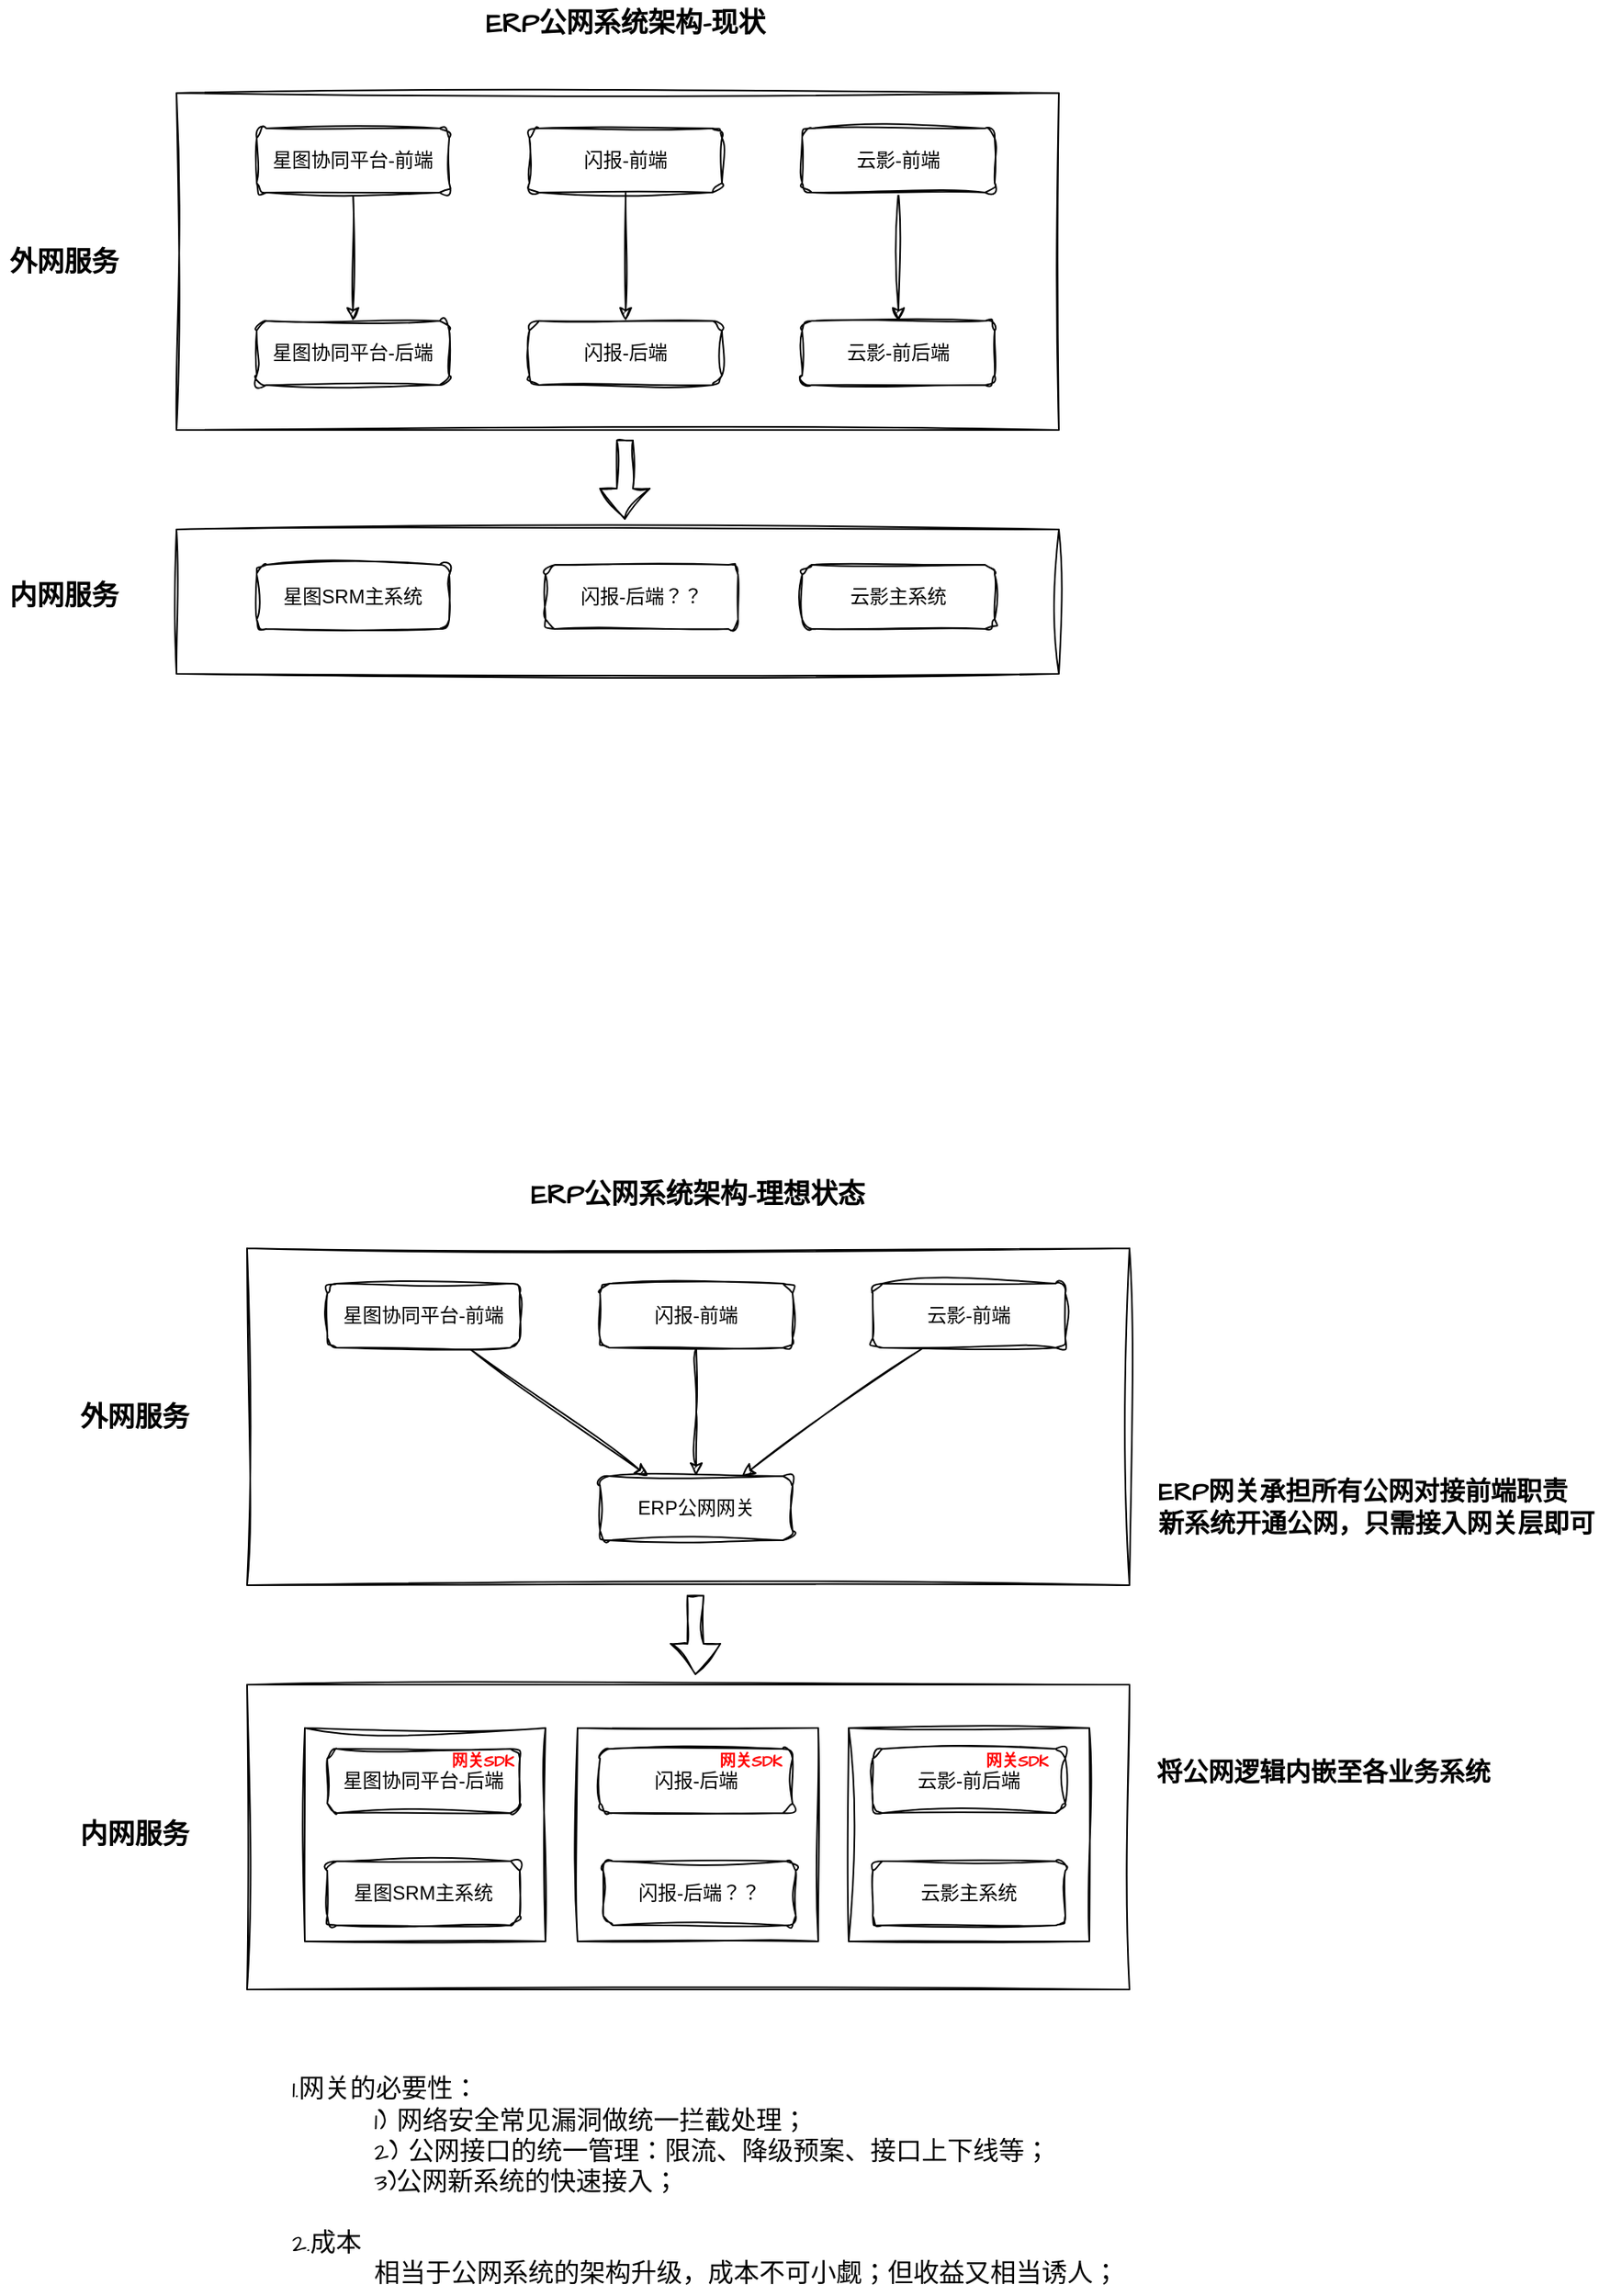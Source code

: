 <mxfile version="25.0.3">
  <diagram id="C5RBs43oDa-KdzZeNtuy" name="Page-1">
    <mxGraphModel dx="1434" dy="795" grid="1" gridSize="10" guides="1" tooltips="1" connect="1" arrows="1" fold="1" page="1" pageScale="1" pageWidth="827" pageHeight="1169" math="0" shadow="0">
      <root>
        <mxCell id="WIyWlLk6GJQsqaUBKTNV-0" />
        <mxCell id="WIyWlLk6GJQsqaUBKTNV-1" parent="WIyWlLk6GJQsqaUBKTNV-0" />
        <mxCell id="8vCqDVryyGe6K3zFYiti-25" value="" style="rounded=0;whiteSpace=wrap;html=1;sketch=1;hachureGap=4;jiggle=2;curveFitting=1;fontFamily=Architects Daughter;fontSource=https%3A%2F%2Ffonts.googleapis.com%2Fcss%3Ffamily%3DArchitects%2BDaughter;fillColor=none;" vertex="1" parent="WIyWlLk6GJQsqaUBKTNV-1">
          <mxGeometry x="194" y="1150" width="550" height="190" as="geometry" />
        </mxCell>
        <mxCell id="8vCqDVryyGe6K3zFYiti-47" value="" style="rounded=0;whiteSpace=wrap;html=1;sketch=1;hachureGap=4;jiggle=2;curveFitting=1;fontFamily=Architects Daughter;fontSource=https%3A%2F%2Ffonts.googleapis.com%2Fcss%3Ffamily%3DArchitects%2BDaughter;fillColor=none;" vertex="1" parent="WIyWlLk6GJQsqaUBKTNV-1">
          <mxGeometry x="569" y="1177" width="150" height="133" as="geometry" />
        </mxCell>
        <mxCell id="8vCqDVryyGe6K3zFYiti-45" value="" style="rounded=0;whiteSpace=wrap;html=1;sketch=1;hachureGap=4;jiggle=2;curveFitting=1;fontFamily=Architects Daughter;fontSource=https%3A%2F%2Ffonts.googleapis.com%2Fcss%3Ffamily%3DArchitects%2BDaughter;fillColor=none;" vertex="1" parent="WIyWlLk6GJQsqaUBKTNV-1">
          <mxGeometry x="230" y="1177" width="150" height="133" as="geometry" />
        </mxCell>
        <mxCell id="8vCqDVryyGe6K3zFYiti-46" value="" style="rounded=0;whiteSpace=wrap;html=1;sketch=1;hachureGap=4;jiggle=2;curveFitting=1;fontFamily=Architects Daughter;fontSource=https%3A%2F%2Ffonts.googleapis.com%2Fcss%3Ffamily%3DArchitects%2BDaughter;fillColor=none;" vertex="1" parent="WIyWlLk6GJQsqaUBKTNV-1">
          <mxGeometry x="400" y="1177" width="150" height="133" as="geometry" />
        </mxCell>
        <mxCell id="8vCqDVryyGe6K3zFYiti-9" value="" style="rounded=0;whiteSpace=wrap;html=1;sketch=1;hachureGap=4;jiggle=2;curveFitting=1;fontFamily=Architects Daughter;fontSource=https%3A%2F%2Ffonts.googleapis.com%2Fcss%3Ffamily%3DArchitects%2BDaughter;fillColor=none;" vertex="1" parent="WIyWlLk6GJQsqaUBKTNV-1">
          <mxGeometry x="150" y="158" width="550" height="210" as="geometry" />
        </mxCell>
        <mxCell id="8vCqDVryyGe6K3zFYiti-20" value="" style="rounded=0;whiteSpace=wrap;html=1;sketch=1;hachureGap=4;jiggle=2;curveFitting=1;fontFamily=Architects Daughter;fontSource=https%3A%2F%2Ffonts.googleapis.com%2Fcss%3Ffamily%3DArchitects%2BDaughter;fillColor=none;" vertex="1" parent="WIyWlLk6GJQsqaUBKTNV-1">
          <mxGeometry x="150" y="430" width="550" height="90" as="geometry" />
        </mxCell>
        <mxCell id="8vCqDVryyGe6K3zFYiti-5" value="" style="edgeStyle=orthogonalEdgeStyle;rounded=0;hachureGap=4;orthogonalLoop=1;jettySize=auto;html=1;fontFamily=Architects Daughter;fontSource=https%3A%2F%2Ffonts.googleapis.com%2Fcss%3Ffamily%3DArchitects%2BDaughter;sketch=1;curveFitting=1;jiggle=2;" edge="1" parent="WIyWlLk6GJQsqaUBKTNV-1" source="WIyWlLk6GJQsqaUBKTNV-3" target="8vCqDVryyGe6K3zFYiti-2">
          <mxGeometry relative="1" as="geometry" />
        </mxCell>
        <mxCell id="WIyWlLk6GJQsqaUBKTNV-3" value="星图协同平台-前端" style="rounded=1;whiteSpace=wrap;html=1;fontSize=12;glass=0;strokeWidth=1;shadow=0;sketch=1;curveFitting=1;jiggle=2;" parent="WIyWlLk6GJQsqaUBKTNV-1" vertex="1">
          <mxGeometry x="200" y="180" width="120" height="40" as="geometry" />
        </mxCell>
        <mxCell id="8vCqDVryyGe6K3zFYiti-6" value="" style="edgeStyle=orthogonalEdgeStyle;rounded=0;hachureGap=4;orthogonalLoop=1;jettySize=auto;html=1;fontFamily=Architects Daughter;fontSource=https%3A%2F%2Ffonts.googleapis.com%2Fcss%3Ffamily%3DArchitects%2BDaughter;sketch=1;curveFitting=1;jiggle=2;" edge="1" parent="WIyWlLk6GJQsqaUBKTNV-1" source="8vCqDVryyGe6K3zFYiti-0" target="8vCqDVryyGe6K3zFYiti-3">
          <mxGeometry relative="1" as="geometry" />
        </mxCell>
        <mxCell id="8vCqDVryyGe6K3zFYiti-0" value="闪报-前端" style="rounded=1;whiteSpace=wrap;html=1;fontSize=12;glass=0;strokeWidth=1;shadow=0;sketch=1;curveFitting=1;jiggle=2;" vertex="1" parent="WIyWlLk6GJQsqaUBKTNV-1">
          <mxGeometry x="370" y="180" width="120" height="40" as="geometry" />
        </mxCell>
        <mxCell id="8vCqDVryyGe6K3zFYiti-7" value="" style="edgeStyle=orthogonalEdgeStyle;rounded=0;hachureGap=4;orthogonalLoop=1;jettySize=auto;html=1;fontFamily=Architects Daughter;fontSource=https%3A%2F%2Ffonts.googleapis.com%2Fcss%3Ffamily%3DArchitects%2BDaughter;sketch=1;curveFitting=1;jiggle=2;" edge="1" parent="WIyWlLk6GJQsqaUBKTNV-1" source="8vCqDVryyGe6K3zFYiti-1" target="8vCqDVryyGe6K3zFYiti-4">
          <mxGeometry relative="1" as="geometry" />
        </mxCell>
        <mxCell id="8vCqDVryyGe6K3zFYiti-1" value="云影-前端" style="rounded=1;whiteSpace=wrap;html=1;fontSize=12;glass=0;strokeWidth=1;shadow=0;sketch=1;curveFitting=1;jiggle=2;" vertex="1" parent="WIyWlLk6GJQsqaUBKTNV-1">
          <mxGeometry x="540" y="180" width="120" height="40" as="geometry" />
        </mxCell>
        <mxCell id="8vCqDVryyGe6K3zFYiti-2" value="星图协同平台-后端" style="rounded=1;whiteSpace=wrap;html=1;fontSize=12;glass=0;strokeWidth=1;shadow=0;sketch=1;curveFitting=1;jiggle=2;" vertex="1" parent="WIyWlLk6GJQsqaUBKTNV-1">
          <mxGeometry x="200" y="300" width="120" height="40" as="geometry" />
        </mxCell>
        <mxCell id="8vCqDVryyGe6K3zFYiti-3" value="闪报-后端" style="rounded=1;whiteSpace=wrap;html=1;fontSize=12;glass=0;strokeWidth=1;shadow=0;sketch=1;curveFitting=1;jiggle=2;" vertex="1" parent="WIyWlLk6GJQsqaUBKTNV-1">
          <mxGeometry x="370" y="300" width="120" height="40" as="geometry" />
        </mxCell>
        <mxCell id="8vCqDVryyGe6K3zFYiti-4" value="云影-前后端" style="rounded=1;whiteSpace=wrap;html=1;fontSize=12;glass=0;strokeWidth=1;shadow=0;sketch=1;curveFitting=1;jiggle=2;" vertex="1" parent="WIyWlLk6GJQsqaUBKTNV-1">
          <mxGeometry x="540" y="300" width="120" height="40" as="geometry" />
        </mxCell>
        <mxCell id="8vCqDVryyGe6K3zFYiti-8" value="&lt;b&gt;&lt;font style=&quot;font-size: 17px;&quot;&gt;外网服务&lt;/font&gt;&lt;/b&gt;" style="text;html=1;align=center;verticalAlign=middle;whiteSpace=wrap;rounded=0;fontFamily=Architects Daughter;fontSource=https%3A%2F%2Ffonts.googleapis.com%2Fcss%3Ffamily%3DArchitects%2BDaughter;" vertex="1" parent="WIyWlLk6GJQsqaUBKTNV-1">
          <mxGeometry x="40" y="249" width="80" height="30" as="geometry" />
        </mxCell>
        <mxCell id="8vCqDVryyGe6K3zFYiti-11" value="星图SRM主系统" style="rounded=1;whiteSpace=wrap;html=1;fontSize=12;glass=0;strokeWidth=1;shadow=0;sketch=1;curveFitting=1;jiggle=2;" vertex="1" parent="WIyWlLk6GJQsqaUBKTNV-1">
          <mxGeometry x="200" y="452" width="120" height="40" as="geometry" />
        </mxCell>
        <mxCell id="8vCqDVryyGe6K3zFYiti-15" value="云影主系统" style="rounded=1;whiteSpace=wrap;html=1;fontSize=12;glass=0;strokeWidth=1;shadow=0;sketch=1;curveFitting=1;jiggle=2;" vertex="1" parent="WIyWlLk6GJQsqaUBKTNV-1">
          <mxGeometry x="540" y="452" width="120" height="40" as="geometry" />
        </mxCell>
        <mxCell id="8vCqDVryyGe6K3zFYiti-19" value="&lt;b&gt;&lt;font style=&quot;font-size: 17px;&quot;&gt;内网服务&lt;/font&gt;&lt;/b&gt;" style="text;html=1;align=center;verticalAlign=middle;whiteSpace=wrap;rounded=0;fontFamily=Architects Daughter;fontSource=https%3A%2F%2Ffonts.googleapis.com%2Fcss%3Ffamily%3DArchitects%2BDaughter;" vertex="1" parent="WIyWlLk6GJQsqaUBKTNV-1">
          <mxGeometry x="40" y="457" width="80" height="30" as="geometry" />
        </mxCell>
        <mxCell id="8vCqDVryyGe6K3zFYiti-21" value="" style="shape=flexArrow;endArrow=classic;html=1;rounded=0;sketch=1;hachureGap=4;jiggle=2;curveFitting=1;fontFamily=Architects Daughter;fontSource=https%3A%2F%2Ffonts.googleapis.com%2Fcss%3Ffamily%3DArchitects%2BDaughter;" edge="1" parent="WIyWlLk6GJQsqaUBKTNV-1">
          <mxGeometry width="50" height="50" relative="1" as="geometry">
            <mxPoint x="429.5" y="374" as="sourcePoint" />
            <mxPoint x="429.5" y="424" as="targetPoint" />
          </mxGeometry>
        </mxCell>
        <mxCell id="8vCqDVryyGe6K3zFYiti-22" value="闪报-后端？？" style="rounded=1;whiteSpace=wrap;html=1;fontSize=12;glass=0;strokeWidth=1;shadow=0;sketch=1;curveFitting=1;jiggle=2;" vertex="1" parent="WIyWlLk6GJQsqaUBKTNV-1">
          <mxGeometry x="380" y="452" width="120" height="40" as="geometry" />
        </mxCell>
        <mxCell id="8vCqDVryyGe6K3zFYiti-23" value="&lt;b&gt;&lt;font style=&quot;font-size: 17px;&quot;&gt;ERP公网系统架构-现状&lt;/font&gt;&lt;/b&gt;" style="text;html=1;align=center;verticalAlign=middle;whiteSpace=wrap;rounded=0;fontFamily=Architects Daughter;fontSource=https%3A%2F%2Ffonts.googleapis.com%2Fcss%3Ffamily%3DArchitects%2BDaughter;" vertex="1" parent="WIyWlLk6GJQsqaUBKTNV-1">
          <mxGeometry x="330" y="100" width="200" height="30" as="geometry" />
        </mxCell>
        <mxCell id="8vCqDVryyGe6K3zFYiti-24" value="" style="rounded=0;whiteSpace=wrap;html=1;sketch=1;hachureGap=4;jiggle=2;curveFitting=1;fontFamily=Architects Daughter;fontSource=https%3A%2F%2Ffonts.googleapis.com%2Fcss%3Ffamily%3DArchitects%2BDaughter;fillColor=none;" vertex="1" parent="WIyWlLk6GJQsqaUBKTNV-1">
          <mxGeometry x="194" y="878" width="550" height="210" as="geometry" />
        </mxCell>
        <mxCell id="8vCqDVryyGe6K3zFYiti-26" value="" style="rounded=0;hachureGap=4;orthogonalLoop=1;jettySize=auto;html=1;fontFamily=Architects Daughter;fontSource=https%3A%2F%2Ffonts.googleapis.com%2Fcss%3Ffamily%3DArchitects%2BDaughter;sketch=1;curveFitting=1;jiggle=2;entryX=0.25;entryY=0;entryDx=0;entryDy=0;" edge="1" parent="WIyWlLk6GJQsqaUBKTNV-1" source="8vCqDVryyGe6K3zFYiti-27" target="8vCqDVryyGe6K3zFYiti-34">
          <mxGeometry relative="1" as="geometry">
            <mxPoint x="304" y="1020" as="targetPoint" />
          </mxGeometry>
        </mxCell>
        <mxCell id="8vCqDVryyGe6K3zFYiti-27" value="星图协同平台-前端" style="rounded=1;whiteSpace=wrap;html=1;fontSize=12;glass=0;strokeWidth=1;shadow=0;sketch=1;curveFitting=1;jiggle=2;" vertex="1" parent="WIyWlLk6GJQsqaUBKTNV-1">
          <mxGeometry x="244" y="900" width="120" height="40" as="geometry" />
        </mxCell>
        <mxCell id="8vCqDVryyGe6K3zFYiti-28" value="" style="edgeStyle=orthogonalEdgeStyle;rounded=0;hachureGap=4;orthogonalLoop=1;jettySize=auto;html=1;fontFamily=Architects Daughter;fontSource=https%3A%2F%2Ffonts.googleapis.com%2Fcss%3Ffamily%3DArchitects%2BDaughter;sketch=1;curveFitting=1;jiggle=2;" edge="1" parent="WIyWlLk6GJQsqaUBKTNV-1" source="8vCqDVryyGe6K3zFYiti-29">
          <mxGeometry relative="1" as="geometry">
            <mxPoint x="474" y="1020" as="targetPoint" />
          </mxGeometry>
        </mxCell>
        <mxCell id="8vCqDVryyGe6K3zFYiti-29" value="闪报-前端" style="rounded=1;whiteSpace=wrap;html=1;fontSize=12;glass=0;strokeWidth=1;shadow=0;sketch=1;curveFitting=1;jiggle=2;" vertex="1" parent="WIyWlLk6GJQsqaUBKTNV-1">
          <mxGeometry x="414" y="900" width="120" height="40" as="geometry" />
        </mxCell>
        <mxCell id="8vCqDVryyGe6K3zFYiti-30" value="" style="rounded=0;hachureGap=4;orthogonalLoop=1;jettySize=auto;html=1;fontFamily=Architects Daughter;fontSource=https%3A%2F%2Ffonts.googleapis.com%2Fcss%3Ffamily%3DArchitects%2BDaughter;sketch=1;curveFitting=1;jiggle=2;" edge="1" parent="WIyWlLk6GJQsqaUBKTNV-1" source="8vCqDVryyGe6K3zFYiti-31" target="8vCqDVryyGe6K3zFYiti-34">
          <mxGeometry relative="1" as="geometry" />
        </mxCell>
        <mxCell id="8vCqDVryyGe6K3zFYiti-31" value="云影-前端" style="rounded=1;whiteSpace=wrap;html=1;fontSize=12;glass=0;strokeWidth=1;shadow=0;sketch=1;curveFitting=1;jiggle=2;" vertex="1" parent="WIyWlLk6GJQsqaUBKTNV-1">
          <mxGeometry x="584" y="900" width="120" height="40" as="geometry" />
        </mxCell>
        <mxCell id="8vCqDVryyGe6K3zFYiti-34" value="ERP公网网关" style="rounded=1;whiteSpace=wrap;html=1;fontSize=12;glass=0;strokeWidth=1;shadow=0;sketch=1;curveFitting=1;jiggle=2;" vertex="1" parent="WIyWlLk6GJQsqaUBKTNV-1">
          <mxGeometry x="414" y="1020" width="120" height="40" as="geometry" />
        </mxCell>
        <mxCell id="8vCqDVryyGe6K3zFYiti-35" value="&lt;b&gt;&lt;font style=&quot;font-size: 17px;&quot;&gt;外网服务&lt;/font&gt;&lt;/b&gt;" style="text;html=1;align=center;verticalAlign=middle;whiteSpace=wrap;rounded=0;fontFamily=Architects Daughter;fontSource=https%3A%2F%2Ffonts.googleapis.com%2Fcss%3Ffamily%3DArchitects%2BDaughter;" vertex="1" parent="WIyWlLk6GJQsqaUBKTNV-1">
          <mxGeometry x="84" y="969" width="80" height="30" as="geometry" />
        </mxCell>
        <mxCell id="8vCqDVryyGe6K3zFYiti-36" value="星图SRM主系统" style="rounded=1;whiteSpace=wrap;html=1;fontSize=12;glass=0;strokeWidth=1;shadow=0;sketch=1;curveFitting=1;jiggle=2;" vertex="1" parent="WIyWlLk6GJQsqaUBKTNV-1">
          <mxGeometry x="244" y="1260" width="120" height="40" as="geometry" />
        </mxCell>
        <mxCell id="8vCqDVryyGe6K3zFYiti-37" value="云影主系统" style="rounded=1;whiteSpace=wrap;html=1;fontSize=12;glass=0;strokeWidth=1;shadow=0;sketch=1;curveFitting=1;jiggle=2;" vertex="1" parent="WIyWlLk6GJQsqaUBKTNV-1">
          <mxGeometry x="584" y="1260" width="120" height="40" as="geometry" />
        </mxCell>
        <mxCell id="8vCqDVryyGe6K3zFYiti-38" value="&lt;b&gt;&lt;font style=&quot;font-size: 17px;&quot;&gt;内网服务&lt;/font&gt;&lt;/b&gt;" style="text;html=1;align=center;verticalAlign=middle;whiteSpace=wrap;rounded=0;fontFamily=Architects Daughter;fontSource=https%3A%2F%2Ffonts.googleapis.com%2Fcss%3Ffamily%3DArchitects%2BDaughter;" vertex="1" parent="WIyWlLk6GJQsqaUBKTNV-1">
          <mxGeometry x="84" y="1228.5" width="80" height="30" as="geometry" />
        </mxCell>
        <mxCell id="8vCqDVryyGe6K3zFYiti-39" value="" style="shape=flexArrow;endArrow=classic;html=1;rounded=0;sketch=1;hachureGap=4;jiggle=2;curveFitting=1;fontFamily=Architects Daughter;fontSource=https%3A%2F%2Ffonts.googleapis.com%2Fcss%3Ffamily%3DArchitects%2BDaughter;" edge="1" parent="WIyWlLk6GJQsqaUBKTNV-1">
          <mxGeometry width="50" height="50" relative="1" as="geometry">
            <mxPoint x="473.5" y="1094" as="sourcePoint" />
            <mxPoint x="473.5" y="1144" as="targetPoint" />
          </mxGeometry>
        </mxCell>
        <mxCell id="8vCqDVryyGe6K3zFYiti-40" value="闪报-后端？？" style="rounded=1;whiteSpace=wrap;html=1;fontSize=12;glass=0;strokeWidth=1;shadow=0;sketch=1;curveFitting=1;jiggle=2;" vertex="1" parent="WIyWlLk6GJQsqaUBKTNV-1">
          <mxGeometry x="416" y="1260" width="120" height="40" as="geometry" />
        </mxCell>
        <mxCell id="8vCqDVryyGe6K3zFYiti-41" value="&lt;b&gt;&lt;font style=&quot;font-size: 17px;&quot;&gt;ERP公网系统架构-理想状态&lt;/font&gt;&lt;/b&gt;" style="text;html=1;align=center;verticalAlign=middle;whiteSpace=wrap;rounded=0;fontFamily=Architects Daughter;fontSource=https%3A%2F%2Ffonts.googleapis.com%2Fcss%3Ffamily%3DArchitects%2BDaughter;" vertex="1" parent="WIyWlLk6GJQsqaUBKTNV-1">
          <mxGeometry x="367" y="830" width="216" height="30" as="geometry" />
        </mxCell>
        <mxCell id="8vCqDVryyGe6K3zFYiti-42" value="星图协同平台-后端" style="rounded=1;whiteSpace=wrap;html=1;fontSize=12;glass=0;strokeWidth=1;shadow=0;sketch=1;curveFitting=1;jiggle=2;" vertex="1" parent="WIyWlLk6GJQsqaUBKTNV-1">
          <mxGeometry x="244" y="1190" width="120" height="40" as="geometry" />
        </mxCell>
        <mxCell id="8vCqDVryyGe6K3zFYiti-43" value="闪报-后端" style="rounded=1;whiteSpace=wrap;html=1;fontSize=12;glass=0;strokeWidth=1;shadow=0;sketch=1;curveFitting=1;jiggle=2;" vertex="1" parent="WIyWlLk6GJQsqaUBKTNV-1">
          <mxGeometry x="414" y="1190" width="120" height="40" as="geometry" />
        </mxCell>
        <mxCell id="8vCqDVryyGe6K3zFYiti-44" value="云影-前后端" style="rounded=1;whiteSpace=wrap;html=1;fontSize=12;glass=0;strokeWidth=1;shadow=0;sketch=1;curveFitting=1;jiggle=2;" vertex="1" parent="WIyWlLk6GJQsqaUBKTNV-1">
          <mxGeometry x="584" y="1190" width="120" height="40" as="geometry" />
        </mxCell>
        <mxCell id="8vCqDVryyGe6K3zFYiti-48" value="将公网逻辑内嵌至各业务系统" style="text;html=1;align=center;verticalAlign=middle;whiteSpace=wrap;rounded=0;fontFamily=Architects Daughter;fontSource=https%3A%2F%2Ffonts.googleapis.com%2Fcss%3Ffamily%3DArchitects%2BDaughter;fontSize=16;fontStyle=1" vertex="1" parent="WIyWlLk6GJQsqaUBKTNV-1">
          <mxGeometry x="760" y="1190" width="210" height="30" as="geometry" />
        </mxCell>
        <mxCell id="8vCqDVryyGe6K3zFYiti-49" value="ERP网关承担所有公网对接前端职责&lt;div&gt;新系统开通公网，只需接入网关层即可&lt;/div&gt;" style="text;html=1;align=left;verticalAlign=middle;whiteSpace=wrap;rounded=0;fontFamily=Architects Daughter;fontSource=https%3A%2F%2Ffonts.googleapis.com%2Fcss%3Ffamily%3DArchitects%2BDaughter;fontSize=16;fontStyle=1" vertex="1" parent="WIyWlLk6GJQsqaUBKTNV-1">
          <mxGeometry x="760" y="1025" width="290" height="30" as="geometry" />
        </mxCell>
        <mxCell id="8vCqDVryyGe6K3zFYiti-50" value="&lt;font style=&quot;font-size: 10px;&quot;&gt;网关SDK&lt;/font&gt;" style="text;html=1;align=center;verticalAlign=middle;whiteSpace=wrap;rounded=0;fontFamily=Architects Daughter;fontSource=https%3A%2F%2Ffonts.googleapis.com%2Fcss%3Ffamily%3DArchitects%2BDaughter;fontColor=#ff0000;fontStyle=1" vertex="1" parent="WIyWlLk6GJQsqaUBKTNV-1">
          <mxGeometry x="311" y="1183" width="60" height="30" as="geometry" />
        </mxCell>
        <mxCell id="8vCqDVryyGe6K3zFYiti-51" value="&lt;font style=&quot;font-size: 10px;&quot;&gt;网关SDK&lt;/font&gt;" style="text;html=1;align=center;verticalAlign=middle;whiteSpace=wrap;rounded=0;fontFamily=Architects Daughter;fontSource=https%3A%2F%2Ffonts.googleapis.com%2Fcss%3Ffamily%3DArchitects%2BDaughter;fontColor=#ff0000;fontStyle=1" vertex="1" parent="WIyWlLk6GJQsqaUBKTNV-1">
          <mxGeometry x="478" y="1183" width="60" height="30" as="geometry" />
        </mxCell>
        <mxCell id="8vCqDVryyGe6K3zFYiti-52" value="&lt;font style=&quot;font-size: 10px;&quot;&gt;网关SDK&lt;/font&gt;" style="text;html=1;align=center;verticalAlign=middle;whiteSpace=wrap;rounded=0;fontFamily=Architects Daughter;fontSource=https%3A%2F%2Ffonts.googleapis.com%2Fcss%3Ffamily%3DArchitects%2BDaughter;fontColor=#ff0000;fontStyle=1" vertex="1" parent="WIyWlLk6GJQsqaUBKTNV-1">
          <mxGeometry x="644" y="1183" width="60" height="30" as="geometry" />
        </mxCell>
        <mxCell id="8vCqDVryyGe6K3zFYiti-53" value="&lt;font style=&quot;font-size: 16px;&quot;&gt;1.网关的必要性：&lt;/font&gt;&lt;div&gt;&lt;font style=&quot;font-size: 16px;&quot;&gt;&lt;span style=&quot;white-space: pre;&quot;&gt;&#x9;&lt;/span&gt;1) 网络安全常见漏洞做统一拦截处理；&lt;br&gt;&lt;/font&gt;&lt;/div&gt;&lt;div&gt;&lt;font style=&quot;font-size: 16px;&quot;&gt;&lt;span style=&quot;white-space: pre;&quot;&gt;&#x9;&lt;/span&gt;2) 公网接口的统一管理：限流、降级预案、接口上下线等；&lt;br&gt;&lt;/font&gt;&lt;/div&gt;&lt;div&gt;&lt;font style=&quot;font-size: 16px;&quot;&gt;&lt;span style=&quot;white-space: pre;&quot;&gt;&#x9;&lt;/span&gt;3)公网新系统的快速接入；&lt;/font&gt;&lt;/div&gt;&lt;div&gt;&lt;font style=&quot;font-size: 16px;&quot;&gt;&lt;br&gt;&lt;/font&gt;&lt;/div&gt;&lt;div&gt;&lt;font style=&quot;font-size: 16px;&quot;&gt;2.成本&lt;/font&gt;&lt;/div&gt;&lt;div&gt;&lt;font style=&quot;font-size: 16px;&quot;&gt;&lt;span style=&quot;white-space: pre;&quot;&gt;&#x9;&lt;/span&gt;相当于公网系统的架构升级，成本不可小觑；但收益又相当诱人；&lt;br&gt;&lt;/font&gt;&lt;/div&gt;" style="text;html=1;align=left;verticalAlign=middle;whiteSpace=wrap;rounded=0;fontFamily=Architects Daughter;fontSource=https%3A%2F%2Ffonts.googleapis.com%2Fcss%3Ffamily%3DArchitects%2BDaughter;" vertex="1" parent="WIyWlLk6GJQsqaUBKTNV-1">
          <mxGeometry x="220" y="1390" width="640" height="140" as="geometry" />
        </mxCell>
      </root>
    </mxGraphModel>
  </diagram>
</mxfile>
